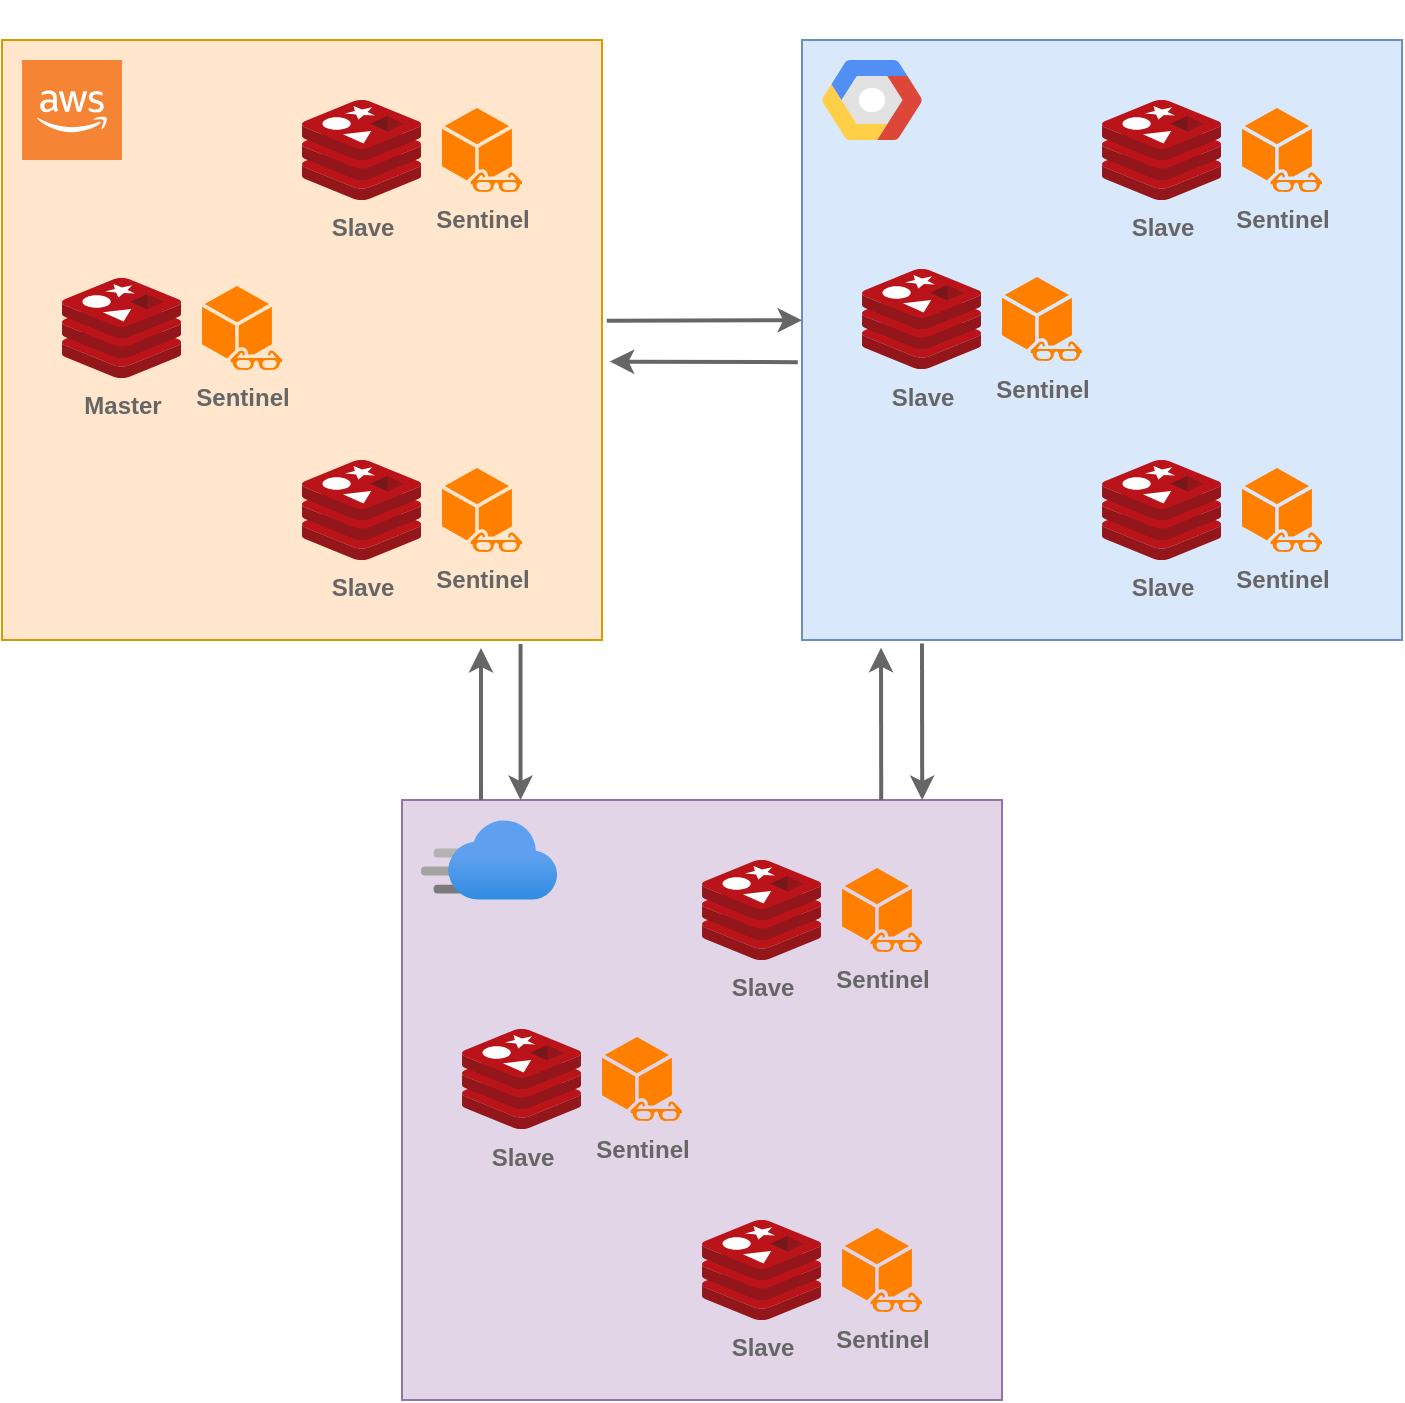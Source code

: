 <mxfile version="21.6.2" type="device">
  <diagram id="ft3K3jmwPGcE1OMdkpmU" name="Strona-1">
    <mxGraphModel dx="810" dy="538" grid="1" gridSize="10" guides="1" tooltips="1" connect="1" arrows="1" fold="1" page="1" pageScale="1" pageWidth="827" pageHeight="1169" math="0" shadow="0">
      <root>
        <mxCell id="0" />
        <mxCell id="1" parent="0" />
        <mxCell id="JrnWknX_qh0OFRoo8AEq-7" value="" style="rounded=0;whiteSpace=wrap;html=1;fillColor=#ffe6cc;strokeColor=#d79b00;" parent="1" vertex="1">
          <mxGeometry x="40" y="80" width="300" height="300" as="geometry" />
        </mxCell>
        <mxCell id="JrnWknX_qh0OFRoo8AEq-9" value="" style="rounded=0;whiteSpace=wrap;html=1;fillColor=#dae8fc;strokeColor=#6c8ebf;" parent="1" vertex="1">
          <mxGeometry x="440" y="80" width="300" height="300" as="geometry" />
        </mxCell>
        <mxCell id="JrnWknX_qh0OFRoo8AEq-6" value="" style="shape=mxgraph.gcp2.google_cloud_platform;fillColor=#F6F6F6;strokeColor=none;shadow=0;gradientColor=none;fontColor=#007FFF;spacingRight=0;spacingLeft=6;" parent="1" vertex="1">
          <mxGeometry x="450" y="90" width="50" height="40" as="geometry" />
        </mxCell>
        <mxCell id="JrnWknX_qh0OFRoo8AEq-3" value="" style="outlineConnect=0;dashed=0;verticalLabelPosition=bottom;verticalAlign=top;align=center;html=1;shape=mxgraph.aws3.cloud_2;fillColor=#F58534;gradientColor=none;" parent="1" vertex="1">
          <mxGeometry x="50" y="90" width="50" height="50" as="geometry" />
        </mxCell>
        <mxCell id="JrnWknX_qh0OFRoo8AEq-32" value="" style="endArrow=classic;html=1;rounded=0;fontColor=#666666;entryX=0;entryY=0.467;entryDx=0;entryDy=0;entryPerimeter=0;exitX=1.008;exitY=0.468;exitDx=0;exitDy=0;exitPerimeter=0;strokeColor=#666666;strokeWidth=2;" parent="1" edge="1" target="JrnWknX_qh0OFRoo8AEq-9" source="JrnWknX_qh0OFRoo8AEq-7">
          <mxGeometry width="50" height="50" relative="1" as="geometry">
            <mxPoint x="451" y="210" as="sourcePoint" />
            <mxPoint x="520" y="210.1" as="targetPoint" />
          </mxGeometry>
        </mxCell>
        <mxCell id="JrnWknX_qh0OFRoo8AEq-35" value="" style="endArrow=none;html=1;rounded=0;fontColor=#666666;entryX=-0.007;entryY=0.537;entryDx=0;entryDy=0;entryPerimeter=0;exitX=1.013;exitY=0.536;exitDx=0;exitDy=0;exitPerimeter=0;strokeColor=#666666;strokeWidth=2;startArrow=classic;startFill=1;endFill=0;" parent="1" edge="1" target="JrnWknX_qh0OFRoo8AEq-9" source="JrnWknX_qh0OFRoo8AEq-7">
          <mxGeometry width="50" height="50" relative="1" as="geometry">
            <mxPoint x="451" y="230" as="sourcePoint" />
            <mxPoint x="520" y="230.1" as="targetPoint" />
          </mxGeometry>
        </mxCell>
        <mxCell id="JrnWknX_qh0OFRoo8AEq-42" value="" style="sketch=0;aspect=fixed;html=1;points=[];align=center;image;fontSize=12;image=img/lib/mscae/Cache_Redis_Product.svg;fontColor=#007FFF;gradientColor=none;opacity=0;" parent="1" vertex="1">
          <mxGeometry x="375" y="60" width="50" height="42" as="geometry" />
        </mxCell>
        <mxCell id="972WV74ruK0YMcEmgfNz-1" value="Sentinel" style="sketch=0;pointerEvents=1;shadow=0;dashed=0;html=1;strokeColor=none;fillColor=#FF8000;labelPosition=center;verticalLabelPosition=bottom;verticalAlign=top;outlineConnect=0;align=center;shape=mxgraph.office.communications.watcher_node;labelBackgroundColor=none;fillStyle=auto;fontColor=#666666;fontStyle=1" vertex="1" parent="1">
          <mxGeometry x="260" y="114" width="40" height="42" as="geometry" />
        </mxCell>
        <mxCell id="972WV74ruK0YMcEmgfNz-3" value="Sentinel" style="sketch=0;pointerEvents=1;shadow=0;dashed=0;html=1;strokeColor=none;fillColor=#FF8000;labelPosition=center;verticalLabelPosition=bottom;verticalAlign=top;outlineConnect=0;align=center;shape=mxgraph.office.communications.watcher_node;labelBackgroundColor=none;fillStyle=auto;fontColor=#666666;fontStyle=1" vertex="1" parent="1">
          <mxGeometry x="140" y="203" width="40" height="42" as="geometry" />
        </mxCell>
        <mxCell id="972WV74ruK0YMcEmgfNz-4" value="Sentinel" style="sketch=0;pointerEvents=1;shadow=0;dashed=0;html=1;strokeColor=none;fillColor=#FF8000;labelPosition=center;verticalLabelPosition=bottom;verticalAlign=top;outlineConnect=0;align=center;shape=mxgraph.office.communications.watcher_node;labelBackgroundColor=none;fillStyle=auto;fontColor=#666666;fontStyle=1" vertex="1" parent="1">
          <mxGeometry x="660" y="114" width="40" height="42" as="geometry" />
        </mxCell>
        <mxCell id="972WV74ruK0YMcEmgfNz-5" value="Sentinel" style="sketch=0;pointerEvents=1;shadow=0;dashed=0;html=1;strokeColor=none;fillColor=#FF8000;labelPosition=center;verticalLabelPosition=bottom;verticalAlign=top;outlineConnect=0;align=center;shape=mxgraph.office.communications.watcher_node;labelBackgroundColor=none;fillStyle=auto;fontColor=#666666;fontStyle=1" vertex="1" parent="1">
          <mxGeometry x="540" y="198.5" width="40" height="42" as="geometry" />
        </mxCell>
        <mxCell id="972WV74ruK0YMcEmgfNz-7" value="Master" style="sketch=0;aspect=fixed;html=1;points=[];align=center;image;fontSize=12;image=img/lib/mscae/Cache_Redis_Product.svg;fontColor=#666666;gradientColor=none;fontStyle=1;labelBackgroundColor=none;" vertex="1" parent="1">
          <mxGeometry x="70" y="199" width="59.53" height="50" as="geometry" />
        </mxCell>
        <mxCell id="972WV74ruK0YMcEmgfNz-8" value="Slave" style="sketch=0;aspect=fixed;html=1;points=[];align=center;image;fontSize=12;image=img/lib/mscae/Cache_Redis_Product.svg;fontColor=#666666;gradientColor=none;fontStyle=1;labelBackgroundColor=none;imageBackground=none;" vertex="1" parent="1">
          <mxGeometry x="190" y="110" width="59.53" height="50" as="geometry" />
        </mxCell>
        <mxCell id="972WV74ruK0YMcEmgfNz-9" value="Slave" style="sketch=0;aspect=fixed;html=1;points=[];align=center;image;fontSize=12;image=img/lib/mscae/Cache_Redis_Product.svg;fontColor=#666666;gradientColor=none;fontStyle=1;labelBackgroundColor=none;" vertex="1" parent="1">
          <mxGeometry x="470" y="194.5" width="59.53" height="50" as="geometry" />
        </mxCell>
        <mxCell id="972WV74ruK0YMcEmgfNz-10" value="Slave" style="sketch=0;aspect=fixed;html=1;points=[];align=center;image;fontSize=12;image=img/lib/mscae/Cache_Redis_Product.svg;fontColor=#666666;gradientColor=none;fontStyle=1;labelBackgroundColor=none;" vertex="1" parent="1">
          <mxGeometry x="590" y="110" width="59.53" height="50" as="geometry" />
        </mxCell>
        <mxCell id="972WV74ruK0YMcEmgfNz-16" value="" style="rounded=0;whiteSpace=wrap;html=1;fillColor=#e1d5e7;strokeColor=#9673a6;" vertex="1" parent="1">
          <mxGeometry x="240" y="460" width="300" height="300" as="geometry" />
        </mxCell>
        <mxCell id="972WV74ruK0YMcEmgfNz-18" value="Sentinel" style="sketch=0;pointerEvents=1;shadow=0;dashed=0;html=1;strokeColor=none;fillColor=#FF8000;labelPosition=center;verticalLabelPosition=bottom;verticalAlign=top;outlineConnect=0;align=center;shape=mxgraph.office.communications.watcher_node;labelBackgroundColor=none;fillStyle=auto;fontColor=#666666;fontStyle=1" vertex="1" parent="1">
          <mxGeometry x="460" y="494" width="40" height="42" as="geometry" />
        </mxCell>
        <mxCell id="972WV74ruK0YMcEmgfNz-19" value="Sentinel" style="sketch=0;pointerEvents=1;shadow=0;dashed=0;html=1;strokeColor=none;fillColor=#FF8000;labelPosition=center;verticalLabelPosition=bottom;verticalAlign=top;outlineConnect=0;align=center;shape=mxgraph.office.communications.watcher_node;labelBackgroundColor=none;fillStyle=auto;fontColor=#666666;fontStyle=1" vertex="1" parent="1">
          <mxGeometry x="340" y="578.5" width="40" height="42" as="geometry" />
        </mxCell>
        <mxCell id="972WV74ruK0YMcEmgfNz-20" value="Slave" style="sketch=0;aspect=fixed;html=1;points=[];align=center;image;fontSize=12;image=img/lib/mscae/Cache_Redis_Product.svg;fontColor=#666666;gradientColor=none;fontStyle=1;labelBackgroundColor=none;" vertex="1" parent="1">
          <mxGeometry x="270" y="574.5" width="59.53" height="50" as="geometry" />
        </mxCell>
        <mxCell id="972WV74ruK0YMcEmgfNz-21" value="Slave" style="sketch=0;aspect=fixed;html=1;points=[];align=center;image;fontSize=12;image=img/lib/mscae/Cache_Redis_Product.svg;fontColor=#666666;gradientColor=none;fontStyle=1;labelBackgroundColor=none;" vertex="1" parent="1">
          <mxGeometry x="390" y="490" width="59.53" height="50" as="geometry" />
        </mxCell>
        <mxCell id="972WV74ruK0YMcEmgfNz-25" value="" style="image;aspect=fixed;html=1;points=[];align=center;fontSize=12;image=img/lib/azure2/networking/CDN_Profiles.svg;" vertex="1" parent="1">
          <mxGeometry x="249.53" y="470" width="68" height="40" as="geometry" />
        </mxCell>
        <mxCell id="972WV74ruK0YMcEmgfNz-26" value="" style="endArrow=classic;html=1;rounded=0;fontColor=#666666;entryX=0.94;entryY=-0.003;entryDx=0;entryDy=0;entryPerimeter=0;exitX=0.273;exitY=1.003;exitDx=0;exitDy=0;exitPerimeter=0;strokeColor=#666666;strokeWidth=2;" edge="1" parent="1">
          <mxGeometry width="50" height="50" relative="1" as="geometry">
            <mxPoint x="500.0" y="381.8" as="sourcePoint" />
            <mxPoint x="500.1" y="460.0" as="targetPoint" />
          </mxGeometry>
        </mxCell>
        <mxCell id="972WV74ruK0YMcEmgfNz-27" value="" style="endArrow=none;html=1;rounded=0;fontColor=#666666;entryX=0.86;entryY=-0.003;entryDx=0;entryDy=0;entryPerimeter=0;exitX=0.193;exitY=1.01;exitDx=0;exitDy=0;exitPerimeter=0;strokeColor=#666666;strokeWidth=2;startArrow=classic;startFill=1;endFill=0;" edge="1" parent="1">
          <mxGeometry width="50" height="50" relative="1" as="geometry">
            <mxPoint x="479.5" y="383.9" as="sourcePoint" />
            <mxPoint x="479.6" y="460" as="targetPoint" />
          </mxGeometry>
        </mxCell>
        <mxCell id="972WV74ruK0YMcEmgfNz-28" value="" style="endArrow=none;html=1;rounded=0;fontColor=#666666;entryX=0.86;entryY=-0.003;entryDx=0;entryDy=0;entryPerimeter=0;exitX=0.193;exitY=1.01;exitDx=0;exitDy=0;exitPerimeter=0;strokeColor=#666666;strokeWidth=2;startArrow=classic;startFill=1;endFill=0;" edge="1" parent="1">
          <mxGeometry width="50" height="50" relative="1" as="geometry">
            <mxPoint x="279.5" y="384" as="sourcePoint" />
            <mxPoint x="279.5" y="460" as="targetPoint" />
          </mxGeometry>
        </mxCell>
        <mxCell id="972WV74ruK0YMcEmgfNz-29" value="" style="endArrow=classic;html=1;rounded=0;fontColor=#666666;entryX=0.94;entryY=-0.003;entryDx=0;entryDy=0;entryPerimeter=0;exitX=0.273;exitY=1.003;exitDx=0;exitDy=0;exitPerimeter=0;strokeColor=#666666;strokeWidth=2;" edge="1" parent="1">
          <mxGeometry width="50" height="50" relative="1" as="geometry">
            <mxPoint x="299.27" y="382" as="sourcePoint" />
            <mxPoint x="299.27" y="460" as="targetPoint" />
          </mxGeometry>
        </mxCell>
        <mxCell id="972WV74ruK0YMcEmgfNz-31" value="Sentinel" style="sketch=0;pointerEvents=1;shadow=0;dashed=0;html=1;strokeColor=none;fillColor=#FF8000;labelPosition=center;verticalLabelPosition=bottom;verticalAlign=top;outlineConnect=0;align=center;shape=mxgraph.office.communications.watcher_node;labelBackgroundColor=none;fillStyle=auto;fontColor=#666666;fontStyle=1" vertex="1" parent="1">
          <mxGeometry x="260" y="294" width="40" height="42" as="geometry" />
        </mxCell>
        <mxCell id="972WV74ruK0YMcEmgfNz-32" value="Slave" style="sketch=0;aspect=fixed;html=1;points=[];align=center;image;fontSize=12;image=img/lib/mscae/Cache_Redis_Product.svg;fontColor=#666666;gradientColor=none;fontStyle=1;labelBackgroundColor=none;imageBackground=none;" vertex="1" parent="1">
          <mxGeometry x="190" y="290" width="59.53" height="50" as="geometry" />
        </mxCell>
        <mxCell id="972WV74ruK0YMcEmgfNz-33" value="Sentinel" style="sketch=0;pointerEvents=1;shadow=0;dashed=0;html=1;strokeColor=none;fillColor=#FF8000;labelPosition=center;verticalLabelPosition=bottom;verticalAlign=top;outlineConnect=0;align=center;shape=mxgraph.office.communications.watcher_node;labelBackgroundColor=none;fillStyle=auto;fontColor=#666666;fontStyle=1" vertex="1" parent="1">
          <mxGeometry x="660" y="294" width="40" height="42" as="geometry" />
        </mxCell>
        <mxCell id="972WV74ruK0YMcEmgfNz-34" value="Slave" style="sketch=0;aspect=fixed;html=1;points=[];align=center;image;fontSize=12;image=img/lib/mscae/Cache_Redis_Product.svg;fontColor=#666666;gradientColor=none;fontStyle=1;labelBackgroundColor=none;imageBackground=none;" vertex="1" parent="1">
          <mxGeometry x="590" y="290" width="59.53" height="50" as="geometry" />
        </mxCell>
        <mxCell id="972WV74ruK0YMcEmgfNz-35" value="Sentinel" style="sketch=0;pointerEvents=1;shadow=0;dashed=0;html=1;strokeColor=none;fillColor=#FF8000;labelPosition=center;verticalLabelPosition=bottom;verticalAlign=top;outlineConnect=0;align=center;shape=mxgraph.office.communications.watcher_node;labelBackgroundColor=none;fillStyle=auto;fontColor=#666666;fontStyle=1" vertex="1" parent="1">
          <mxGeometry x="460" y="674" width="40" height="42" as="geometry" />
        </mxCell>
        <mxCell id="972WV74ruK0YMcEmgfNz-36" value="Slave" style="sketch=0;aspect=fixed;html=1;points=[];align=center;image;fontSize=12;image=img/lib/mscae/Cache_Redis_Product.svg;fontColor=#666666;gradientColor=none;fontStyle=1;labelBackgroundColor=none;imageBackground=none;" vertex="1" parent="1">
          <mxGeometry x="390" y="670" width="59.53" height="50" as="geometry" />
        </mxCell>
      </root>
    </mxGraphModel>
  </diagram>
</mxfile>
